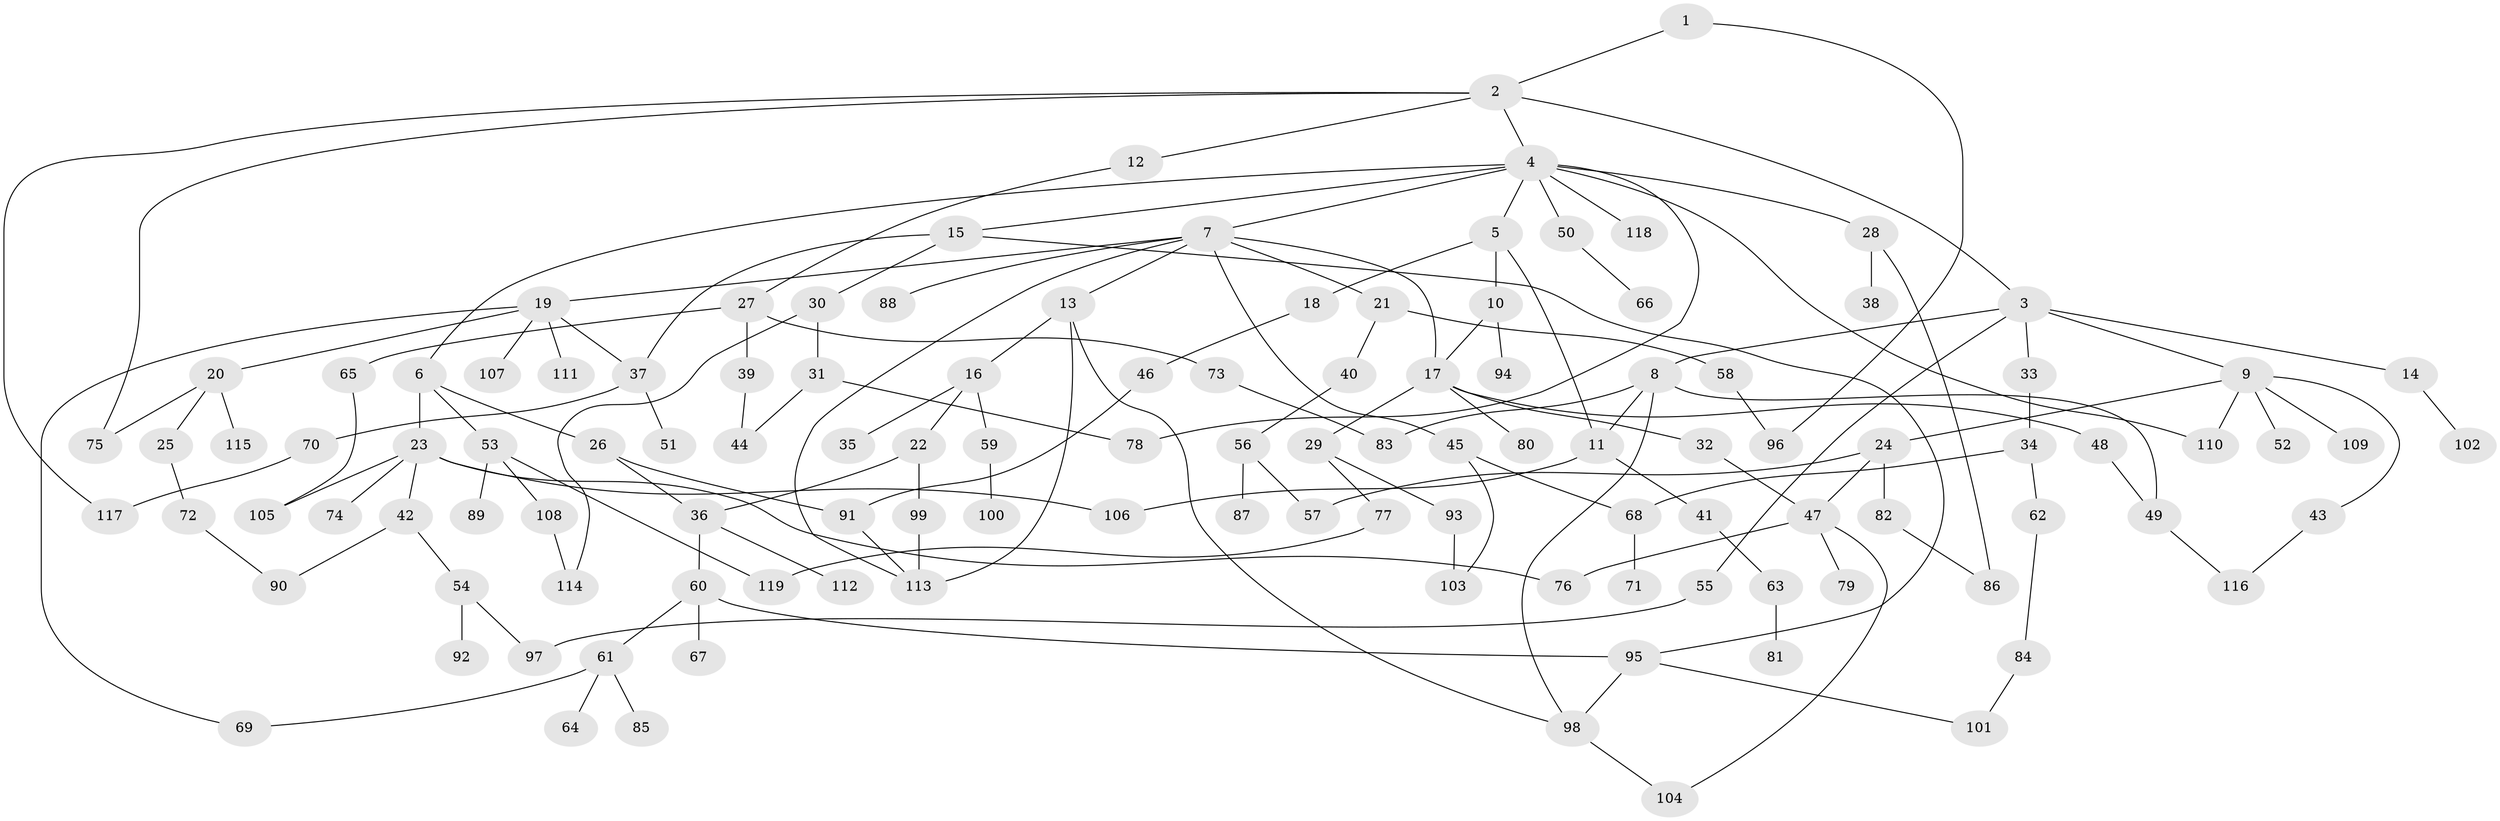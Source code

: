 // coarse degree distribution, {2: 0.40963855421686746, 6: 0.03614457831325301, 10: 0.012048192771084338, 4: 0.12048192771084337, 5: 0.07228915662650602, 7: 0.012048192771084338, 8: 0.012048192771084338, 3: 0.14457831325301204, 1: 0.18072289156626506}
// Generated by graph-tools (version 1.1) at 2025/23/03/03/25 07:23:30]
// undirected, 119 vertices, 153 edges
graph export_dot {
graph [start="1"]
  node [color=gray90,style=filled];
  1;
  2;
  3;
  4;
  5;
  6;
  7;
  8;
  9;
  10;
  11;
  12;
  13;
  14;
  15;
  16;
  17;
  18;
  19;
  20;
  21;
  22;
  23;
  24;
  25;
  26;
  27;
  28;
  29;
  30;
  31;
  32;
  33;
  34;
  35;
  36;
  37;
  38;
  39;
  40;
  41;
  42;
  43;
  44;
  45;
  46;
  47;
  48;
  49;
  50;
  51;
  52;
  53;
  54;
  55;
  56;
  57;
  58;
  59;
  60;
  61;
  62;
  63;
  64;
  65;
  66;
  67;
  68;
  69;
  70;
  71;
  72;
  73;
  74;
  75;
  76;
  77;
  78;
  79;
  80;
  81;
  82;
  83;
  84;
  85;
  86;
  87;
  88;
  89;
  90;
  91;
  92;
  93;
  94;
  95;
  96;
  97;
  98;
  99;
  100;
  101;
  102;
  103;
  104;
  105;
  106;
  107;
  108;
  109;
  110;
  111;
  112;
  113;
  114;
  115;
  116;
  117;
  118;
  119;
  1 -- 2;
  1 -- 96;
  2 -- 3;
  2 -- 4;
  2 -- 12;
  2 -- 75;
  2 -- 117;
  3 -- 8;
  3 -- 9;
  3 -- 14;
  3 -- 33;
  3 -- 55;
  4 -- 5;
  4 -- 6;
  4 -- 7;
  4 -- 15;
  4 -- 28;
  4 -- 50;
  4 -- 118;
  4 -- 78;
  4 -- 110;
  5 -- 10;
  5 -- 18;
  5 -- 11;
  6 -- 23;
  6 -- 26;
  6 -- 53;
  7 -- 13;
  7 -- 19;
  7 -- 21;
  7 -- 45;
  7 -- 88;
  7 -- 113;
  7 -- 17;
  8 -- 11;
  8 -- 49;
  8 -- 83;
  8 -- 98;
  9 -- 24;
  9 -- 43;
  9 -- 52;
  9 -- 109;
  9 -- 110;
  10 -- 17;
  10 -- 94;
  11 -- 41;
  11 -- 106;
  12 -- 27;
  13 -- 16;
  13 -- 98;
  13 -- 113;
  14 -- 102;
  15 -- 30;
  15 -- 37;
  15 -- 95;
  16 -- 22;
  16 -- 35;
  16 -- 59;
  17 -- 29;
  17 -- 32;
  17 -- 48;
  17 -- 80;
  18 -- 46;
  19 -- 20;
  19 -- 69;
  19 -- 107;
  19 -- 111;
  19 -- 37;
  20 -- 25;
  20 -- 115;
  20 -- 75;
  21 -- 40;
  21 -- 58;
  22 -- 36;
  22 -- 99;
  23 -- 42;
  23 -- 74;
  23 -- 105;
  23 -- 106;
  23 -- 76;
  24 -- 47;
  24 -- 82;
  24 -- 57;
  25 -- 72;
  26 -- 91;
  26 -- 36;
  27 -- 39;
  27 -- 65;
  27 -- 73;
  28 -- 38;
  28 -- 86;
  29 -- 77;
  29 -- 93;
  30 -- 31;
  30 -- 114;
  31 -- 78;
  31 -- 44;
  32 -- 47;
  33 -- 34;
  34 -- 62;
  34 -- 68;
  36 -- 60;
  36 -- 112;
  37 -- 51;
  37 -- 70;
  39 -- 44;
  40 -- 56;
  41 -- 63;
  42 -- 54;
  42 -- 90;
  43 -- 116;
  45 -- 103;
  45 -- 68;
  46 -- 91;
  47 -- 76;
  47 -- 79;
  47 -- 104;
  48 -- 49;
  49 -- 116;
  50 -- 66;
  53 -- 89;
  53 -- 108;
  53 -- 119;
  54 -- 92;
  54 -- 97;
  55 -- 97;
  56 -- 57;
  56 -- 87;
  58 -- 96;
  59 -- 100;
  60 -- 61;
  60 -- 67;
  60 -- 95;
  61 -- 64;
  61 -- 85;
  61 -- 69;
  62 -- 84;
  63 -- 81;
  65 -- 105;
  68 -- 71;
  70 -- 117;
  72 -- 90;
  73 -- 83;
  77 -- 119;
  82 -- 86;
  84 -- 101;
  91 -- 113;
  93 -- 103;
  95 -- 98;
  95 -- 101;
  98 -- 104;
  99 -- 113;
  108 -- 114;
}
